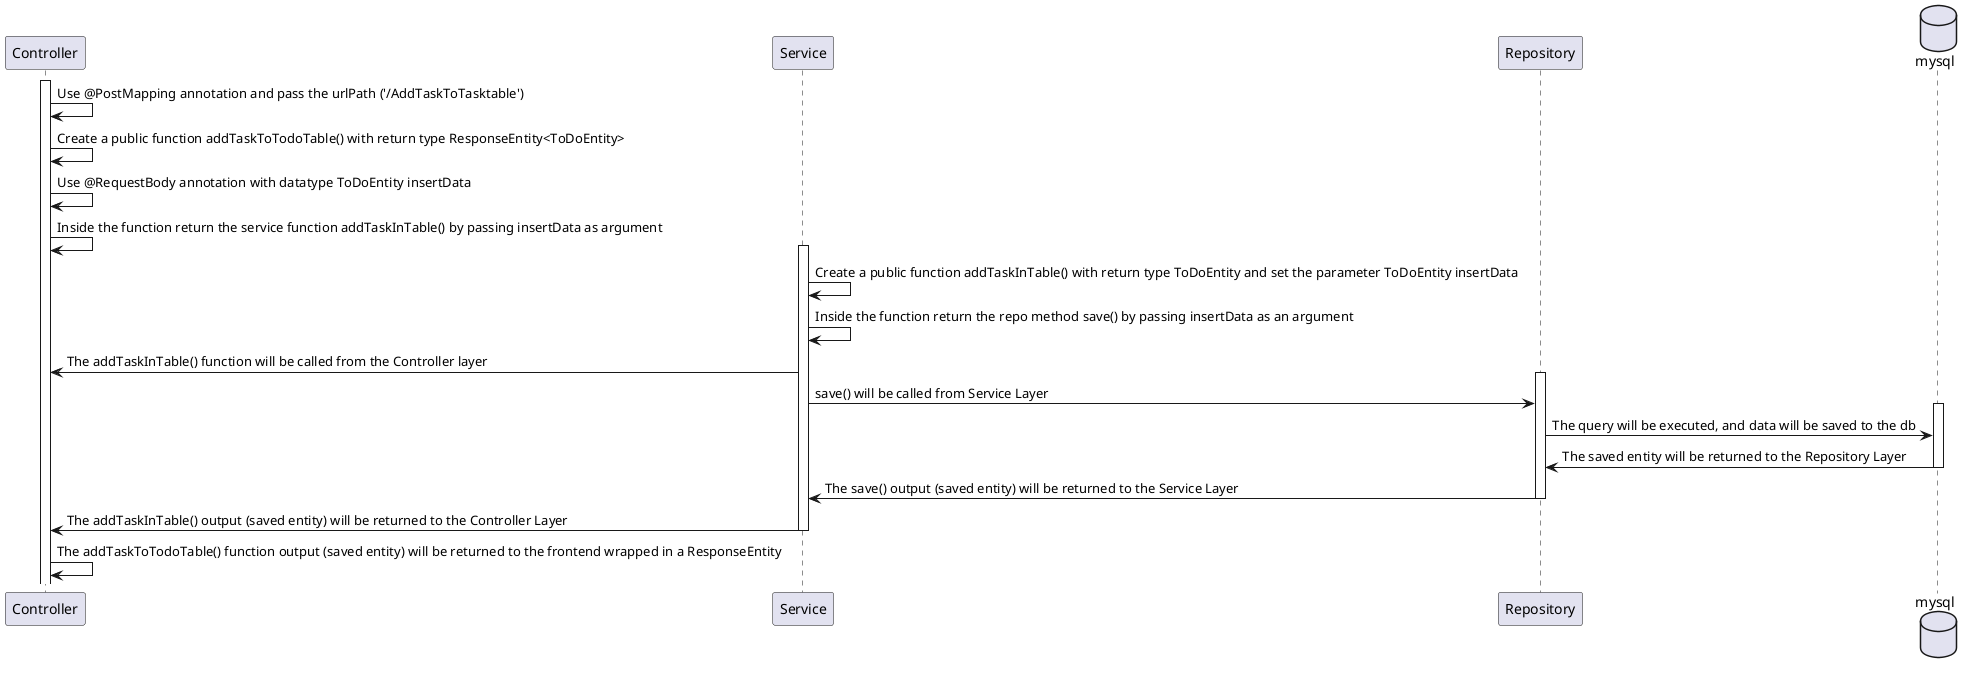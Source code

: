 @startuml InsertAPI

participant Controller as cc
participant Service as ss
participant Repository as jpa
database mysql as db

activate cc

cc -> cc : Use @PostMapping annotation and pass the urlPath ('/AddTaskToTasktable')
cc -> cc : Create a public function addTaskToTodoTable() with return type ResponseEntity<ToDoEntity>
cc -> cc : Use @RequestBody annotation with datatype ToDoEntity insertData
cc -> cc : Inside the function return the service function addTaskInTable() by passing insertData as argument

activate ss

ss -> ss : Create a public function addTaskInTable() with return type ToDoEntity and set the parameter ToDoEntity insertData
ss -> ss : Inside the function return the repo method save() by passing insertData as an argument
ss -> cc : The addTaskInTable() function will be called from the Controller layer

activate jpa

ss -> jpa : save() will be called from Service Layer

activate db

jpa -> db : The query will be executed, and data will be saved to the db
db -> jpa : The saved entity will be returned to the Repository Layer
deactivate db

jpa -> ss : The save() output (saved entity) will be returned to the Service Layer
deactivate jpa

ss -> cc : The addTaskInTable() output (saved entity) will be returned to the Controller Layer
deactivate ss

cc -> cc : The addTaskToTodoTable() function output (saved entity) will be returned to the frontend wrapped in a ResponseEntity

@enduml
